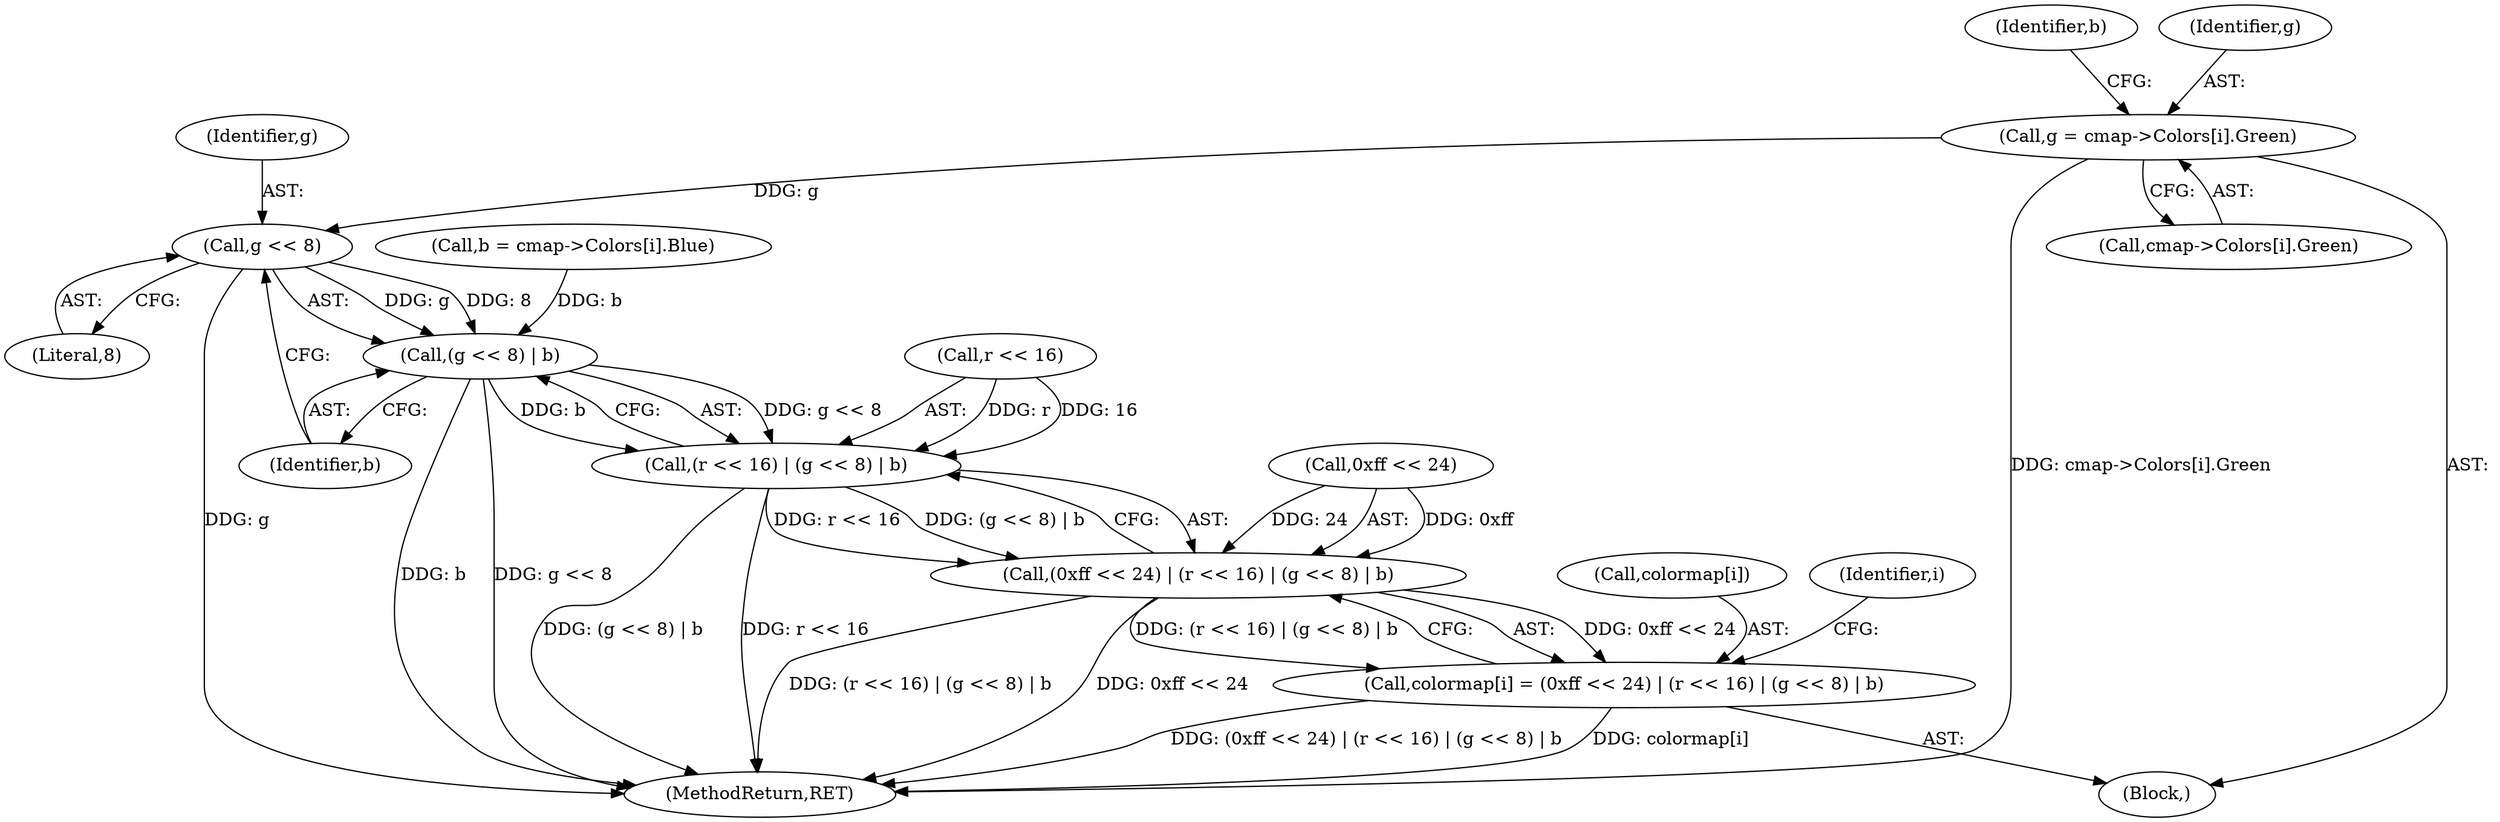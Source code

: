 digraph "0_enlightment_37a96801663b7b4cd3fbe56cc0eb8b6a17e766a8@array" {
"1000510" [label="(Call,g = cmap->Colors[i].Green)"];
"1000541" [label="(Call,g << 8)"];
"1000540" [label="(Call,(g << 8) | b)"];
"1000536" [label="(Call,(r << 16) | (g << 8) | b)"];
"1000532" [label="(Call,(0xff << 24) | (r << 16) | (g << 8) | b)"];
"1000528" [label="(Call,colormap[i] = (0xff << 24) | (r << 16) | (g << 8) | b)"];
"1000536" [label="(Call,(r << 16) | (g << 8) | b)"];
"1000500" [label="(Block,)"];
"1000520" [label="(Identifier,b)"];
"1000498" [label="(Identifier,i)"];
"1000529" [label="(Call,colormap[i])"];
"1000511" [label="(Identifier,g)"];
"1000543" [label="(Literal,8)"];
"1000532" [label="(Call,(0xff << 24) | (r << 16) | (g << 8) | b)"];
"1000541" [label="(Call,g << 8)"];
"1000533" [label="(Call,0xff << 24)"];
"1000775" [label="(MethodReturn,RET)"];
"1000528" [label="(Call,colormap[i] = (0xff << 24) | (r << 16) | (g << 8) | b)"];
"1000537" [label="(Call,r << 16)"];
"1000540" [label="(Call,(g << 8) | b)"];
"1000519" [label="(Call,b = cmap->Colors[i].Blue)"];
"1000512" [label="(Call,cmap->Colors[i].Green)"];
"1000544" [label="(Identifier,b)"];
"1000542" [label="(Identifier,g)"];
"1000510" [label="(Call,g = cmap->Colors[i].Green)"];
"1000510" -> "1000500"  [label="AST: "];
"1000510" -> "1000512"  [label="CFG: "];
"1000511" -> "1000510"  [label="AST: "];
"1000512" -> "1000510"  [label="AST: "];
"1000520" -> "1000510"  [label="CFG: "];
"1000510" -> "1000775"  [label="DDG: cmap->Colors[i].Green"];
"1000510" -> "1000541"  [label="DDG: g"];
"1000541" -> "1000540"  [label="AST: "];
"1000541" -> "1000543"  [label="CFG: "];
"1000542" -> "1000541"  [label="AST: "];
"1000543" -> "1000541"  [label="AST: "];
"1000544" -> "1000541"  [label="CFG: "];
"1000541" -> "1000775"  [label="DDG: g"];
"1000541" -> "1000540"  [label="DDG: g"];
"1000541" -> "1000540"  [label="DDG: 8"];
"1000540" -> "1000536"  [label="AST: "];
"1000540" -> "1000544"  [label="CFG: "];
"1000544" -> "1000540"  [label="AST: "];
"1000536" -> "1000540"  [label="CFG: "];
"1000540" -> "1000775"  [label="DDG: b"];
"1000540" -> "1000775"  [label="DDG: g << 8"];
"1000540" -> "1000536"  [label="DDG: g << 8"];
"1000540" -> "1000536"  [label="DDG: b"];
"1000519" -> "1000540"  [label="DDG: b"];
"1000536" -> "1000532"  [label="AST: "];
"1000537" -> "1000536"  [label="AST: "];
"1000532" -> "1000536"  [label="CFG: "];
"1000536" -> "1000775"  [label="DDG: (g << 8) | b"];
"1000536" -> "1000775"  [label="DDG: r << 16"];
"1000536" -> "1000532"  [label="DDG: r << 16"];
"1000536" -> "1000532"  [label="DDG: (g << 8) | b"];
"1000537" -> "1000536"  [label="DDG: r"];
"1000537" -> "1000536"  [label="DDG: 16"];
"1000532" -> "1000528"  [label="AST: "];
"1000533" -> "1000532"  [label="AST: "];
"1000528" -> "1000532"  [label="CFG: "];
"1000532" -> "1000775"  [label="DDG: 0xff << 24"];
"1000532" -> "1000775"  [label="DDG: (r << 16) | (g << 8) | b"];
"1000532" -> "1000528"  [label="DDG: 0xff << 24"];
"1000532" -> "1000528"  [label="DDG: (r << 16) | (g << 8) | b"];
"1000533" -> "1000532"  [label="DDG: 0xff"];
"1000533" -> "1000532"  [label="DDG: 24"];
"1000528" -> "1000500"  [label="AST: "];
"1000529" -> "1000528"  [label="AST: "];
"1000498" -> "1000528"  [label="CFG: "];
"1000528" -> "1000775"  [label="DDG: colormap[i]"];
"1000528" -> "1000775"  [label="DDG: (0xff << 24) | (r << 16) | (g << 8) | b"];
}
